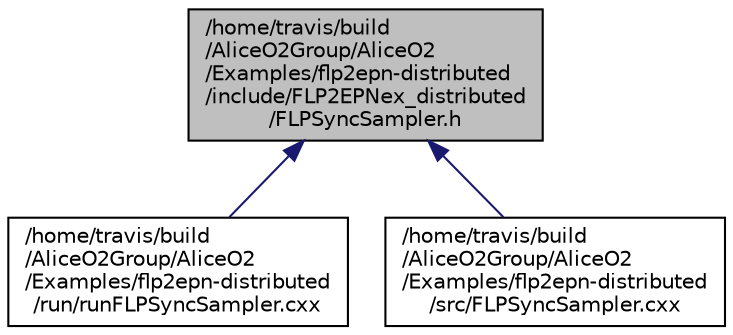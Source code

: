 digraph "/home/travis/build/AliceO2Group/AliceO2/Examples/flp2epn-distributed/include/FLP2EPNex_distributed/FLPSyncSampler.h"
{
 // INTERACTIVE_SVG=YES
  bgcolor="transparent";
  edge [fontname="Helvetica",fontsize="10",labelfontname="Helvetica",labelfontsize="10"];
  node [fontname="Helvetica",fontsize="10",shape=record];
  Node1 [label="/home/travis/build\l/AliceO2Group/AliceO2\l/Examples/flp2epn-distributed\l/include/FLP2EPNex_distributed\l/FLPSyncSampler.h",height=0.2,width=0.4,color="black", fillcolor="grey75", style="filled", fontcolor="black"];
  Node1 -> Node2 [dir="back",color="midnightblue",fontsize="10",style="solid",fontname="Helvetica"];
  Node2 [label="/home/travis/build\l/AliceO2Group/AliceO2\l/Examples/flp2epn-distributed\l/run/runFLPSyncSampler.cxx",height=0.2,width=0.4,color="black",URL="$d9/d9e/runFLPSyncSampler_8cxx.html"];
  Node1 -> Node3 [dir="back",color="midnightblue",fontsize="10",style="solid",fontname="Helvetica"];
  Node3 [label="/home/travis/build\l/AliceO2Group/AliceO2\l/Examples/flp2epn-distributed\l/src/FLPSyncSampler.cxx",height=0.2,width=0.4,color="black",URL="$d3/d87/FLPSyncSampler_8cxx.html"];
}
